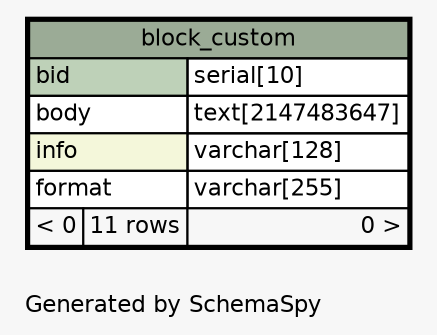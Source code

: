// dot 2.30.1 on Mac OS X 10.8.3
// SchemaSpy rev 590
digraph "oneDegreeRelationshipsDiagram" {
  graph [
    rankdir="RL"
    bgcolor="#f7f7f7"
    label="\nGenerated by SchemaSpy"
    labeljust="l"
    nodesep="0.18"
    ranksep="0.46"
    fontname="Helvetica"
    fontsize="11"
  ];
  node [
    fontname="Helvetica"
    fontsize="11"
    shape="plaintext"
  ];
  edge [
    arrowsize="0.8"
  ];
  "block_custom" [
    label=<
    <TABLE BORDER="2" CELLBORDER="1" CELLSPACING="0" BGCOLOR="#ffffff">
      <TR><TD COLSPAN="3" BGCOLOR="#9bab96" ALIGN="CENTER">block_custom</TD></TR>
      <TR><TD PORT="bid" COLSPAN="2" BGCOLOR="#bed1b8" ALIGN="LEFT">bid</TD><TD PORT="bid.type" ALIGN="LEFT">serial[10]</TD></TR>
      <TR><TD PORT="body" COLSPAN="2" ALIGN="LEFT">body</TD><TD PORT="body.type" ALIGN="LEFT">text[2147483647]</TD></TR>
      <TR><TD PORT="info" COLSPAN="2" BGCOLOR="#f4f7da" ALIGN="LEFT">info</TD><TD PORT="info.type" ALIGN="LEFT">varchar[128]</TD></TR>
      <TR><TD PORT="format" COLSPAN="2" ALIGN="LEFT">format</TD><TD PORT="format.type" ALIGN="LEFT">varchar[255]</TD></TR>
      <TR><TD ALIGN="LEFT" BGCOLOR="#f7f7f7">&lt; 0</TD><TD ALIGN="RIGHT" BGCOLOR="#f7f7f7">11 rows</TD><TD ALIGN="RIGHT" BGCOLOR="#f7f7f7">0 &gt;</TD></TR>
    </TABLE>>
    URL="block_custom.html"
    tooltip="block_custom"
  ];
}
